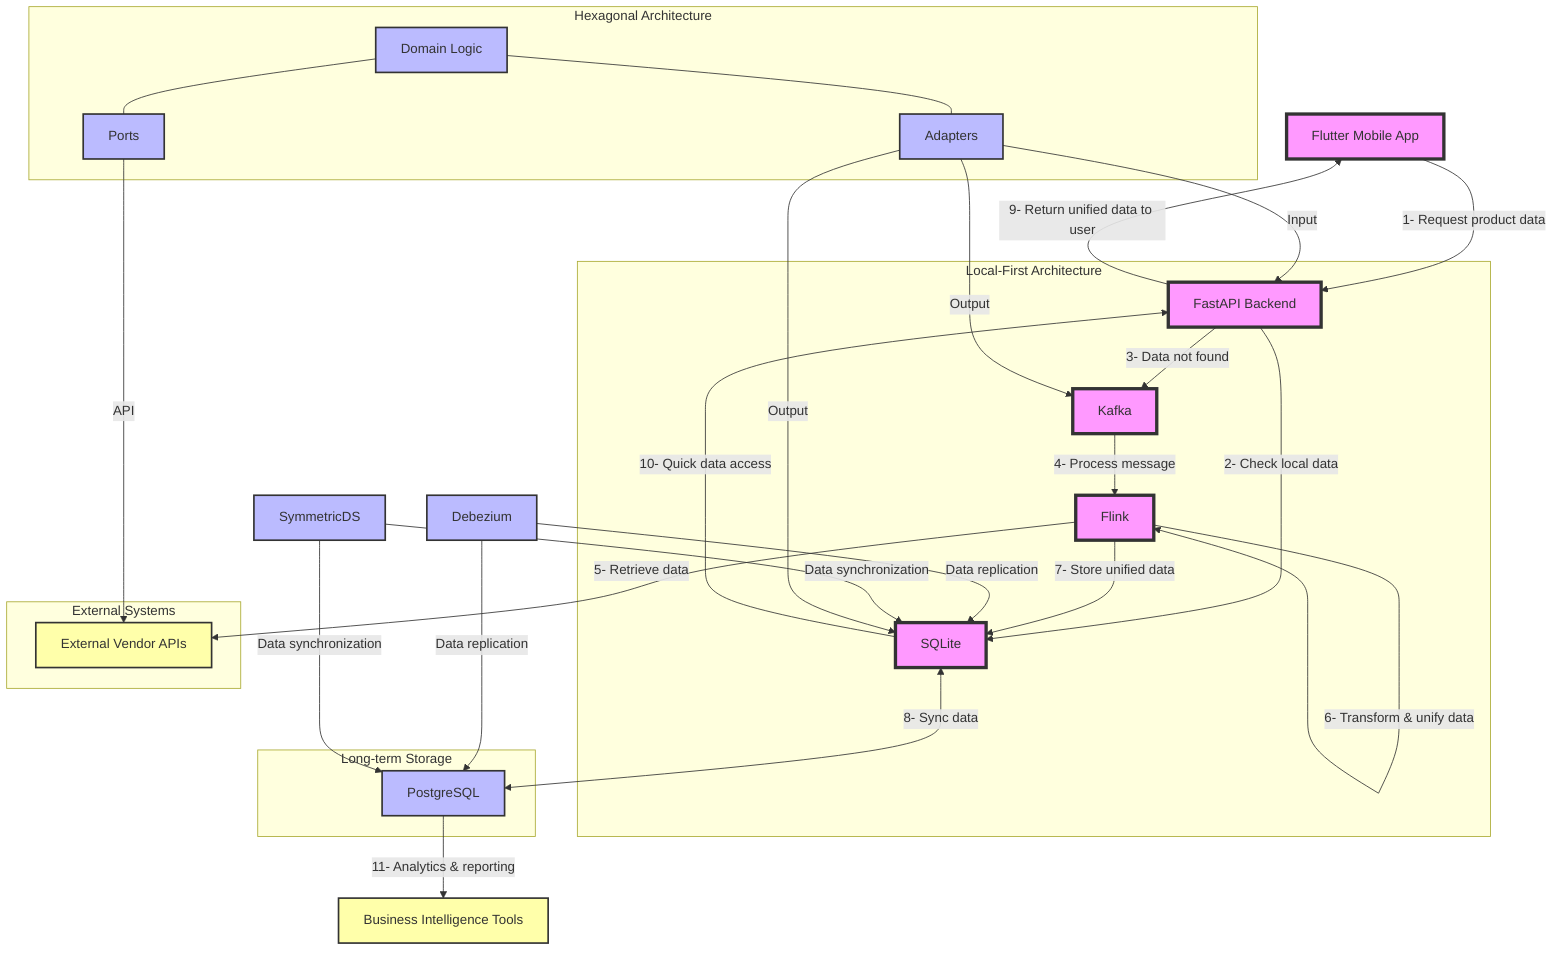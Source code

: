 graph TD
    A[Flutter Mobile App] -->|1- Request product data| B[FastAPI Backend]
    B -->|2- Check local data| C[SQLite]
    B -->|3- Data not found| D[Kafka]
    D -->|4- Process message| E[Flink]
    E -->|5- Retrieve data| F[External Vendor APIs]
    E -->|6- Transform & unify data| E
    E -->|7- Store unified data| C
    C <-->|8- Sync data| G[PostgreSQL]

    subgraph "Local-First Architecture"
        B
        C
        D
        E
    end

    subgraph "External Systems"
        F
    end

    subgraph "Long-term Storage"
        G
    end

    H[Debezium] -->|Data replication| C
    H -->|Data replication| G
    I[SymmetricDS] -->|Data synchronization| C
    I -->|Data synchronization| G

    subgraph "Hexagonal Architecture"
        J[Domain Logic]
        K[Adapters]
        L[Ports]
        J --- K
        J --- L
        K -->|Input| B
        K -->|Output| C
        K -->|Output| D
        L -->|API| F
    end

    B -->|9- Return unified data to user| A
    C -->|10- Quick data access| B
    G -->|11- Analytics & reporting| M[Business Intelligence Tools]

    classDef primary fill:#f9f,stroke:#333,stroke-width:4px;
    classDef secondary fill:#bbf,stroke:#333,stroke-width:2px;
    classDef external fill:#ffa,stroke:#333,stroke-width:2px;

    class A,B,C,D,E primary;
    class G,H,I,J,K,L secondary;
    class F,M external;